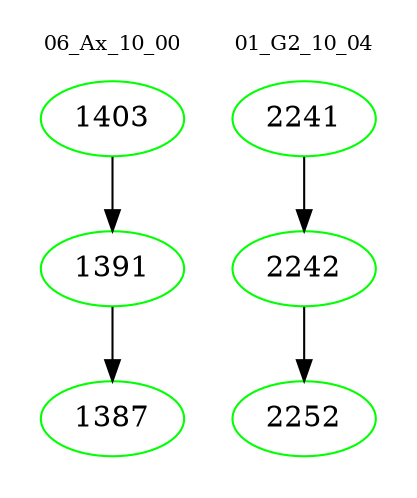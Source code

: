 digraph{
subgraph cluster_0 {
color = white
label = "06_Ax_10_00";
fontsize=10;
T0_1403 [label="1403", color="green"]
T0_1403 -> T0_1391 [color="black"]
T0_1391 [label="1391", color="green"]
T0_1391 -> T0_1387 [color="black"]
T0_1387 [label="1387", color="green"]
}
subgraph cluster_1 {
color = white
label = "01_G2_10_04";
fontsize=10;
T1_2241 [label="2241", color="green"]
T1_2241 -> T1_2242 [color="black"]
T1_2242 [label="2242", color="green"]
T1_2242 -> T1_2252 [color="black"]
T1_2252 [label="2252", color="green"]
}
}
